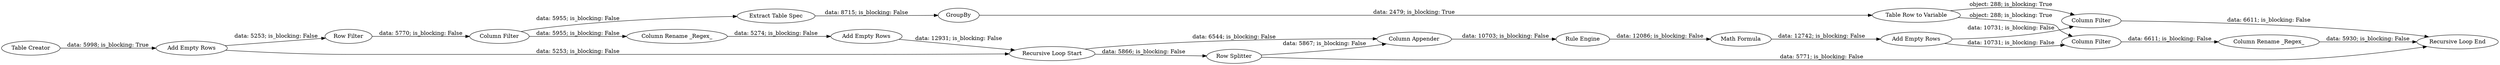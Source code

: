digraph {
	"-3421104135368676942_21" [label=GroupBy]
	"-3421104135368676942_15" [label="Column Rename _Regex_"]
	"-3421104135368676942_11" [label="Recursive Loop End"]
	"-3421104135368676942_14" [label="Column Filter"]
	"-3421104135368676942_384" [label="Add Empty Rows"]
	"-3421104135368676942_7" [label="Column Filter"]
	"-3421104135368676942_20" [label="Extract Table Spec"]
	"-3421104135368676942_22" [label="Column Filter"]
	"-3421104135368676942_4" [label="Math Formula"]
	"-3421104135368676942_10" [label="Column Appender"]
	"-3421104135368676942_383" [label="Add Empty Rows"]
	"-3421104135368676942_17" [label="Add Empty Rows"]
	"-3421104135368676942_16" [label="Row Filter"]
	"-3421104135368676942_12" [label="Rule Engine"]
	"-3421104135368676942_9" [label="Row Splitter"]
	"-3421104135368676942_13" [label="Column Rename _Regex_"]
	"-3421104135368676942_1" [label="Table Creator"]
	"-3421104135368676942_2" [label="Recursive Loop Start"]
	"-3421104135368676942_19" [label="Table Row to Variable"]
	"-3421104135368676942_14" -> "-3421104135368676942_15" [label="data: 5955; is_blocking: False"]
	"-3421104135368676942_2" -> "-3421104135368676942_10" [label="data: 6544; is_blocking: False"]
	"-3421104135368676942_20" -> "-3421104135368676942_21" [label="data: 8715; is_blocking: False"]
	"-3421104135368676942_16" -> "-3421104135368676942_14" [label="data: 5770; is_blocking: False"]
	"-3421104135368676942_9" -> "-3421104135368676942_11" [label="data: 5771; is_blocking: False"]
	"-3421104135368676942_22" -> "-3421104135368676942_11" [label="data: 6611; is_blocking: False"]
	"-3421104135368676942_12" -> "-3421104135368676942_4" [label="data: 12086; is_blocking: False"]
	"-3421104135368676942_7" -> "-3421104135368676942_13" [label="data: 6611; is_blocking: False"]
	"-3421104135368676942_14" -> "-3421104135368676942_20" [label="data: 5955; is_blocking: False"]
	"-3421104135368676942_383" -> "-3421104135368676942_16" [label="data: 5253; is_blocking: False"]
	"-3421104135368676942_384" -> "-3421104135368676942_7" [label="data: 10731; is_blocking: False"]
	"-3421104135368676942_384" -> "-3421104135368676942_22" [label="data: 10731; is_blocking: False"]
	"-3421104135368676942_21" -> "-3421104135368676942_19" [label="data: 2479; is_blocking: True"]
	"-3421104135368676942_1" -> "-3421104135368676942_383" [label="data: 5998; is_blocking: True"]
	"-3421104135368676942_19" -> "-3421104135368676942_22" [label="object: 288; is_blocking: True"]
	"-3421104135368676942_19" -> "-3421104135368676942_7" [label="object: 288; is_blocking: True"]
	"-3421104135368676942_383" -> "-3421104135368676942_2" [label="data: 5253; is_blocking: False"]
	"-3421104135368676942_10" -> "-3421104135368676942_12" [label="data: 10703; is_blocking: False"]
	"-3421104135368676942_15" -> "-3421104135368676942_17" [label="data: 5274; is_blocking: False"]
	"-3421104135368676942_4" -> "-3421104135368676942_384" [label="data: 12742; is_blocking: False"]
	"-3421104135368676942_17" -> "-3421104135368676942_2" [label="data: 12931; is_blocking: False"]
	"-3421104135368676942_2" -> "-3421104135368676942_9" [label="data: 5866; is_blocking: False"]
	"-3421104135368676942_9" -> "-3421104135368676942_10" [label="data: 5867; is_blocking: False"]
	"-3421104135368676942_13" -> "-3421104135368676942_11" [label="data: 5930; is_blocking: False"]
	rankdir=LR
}
